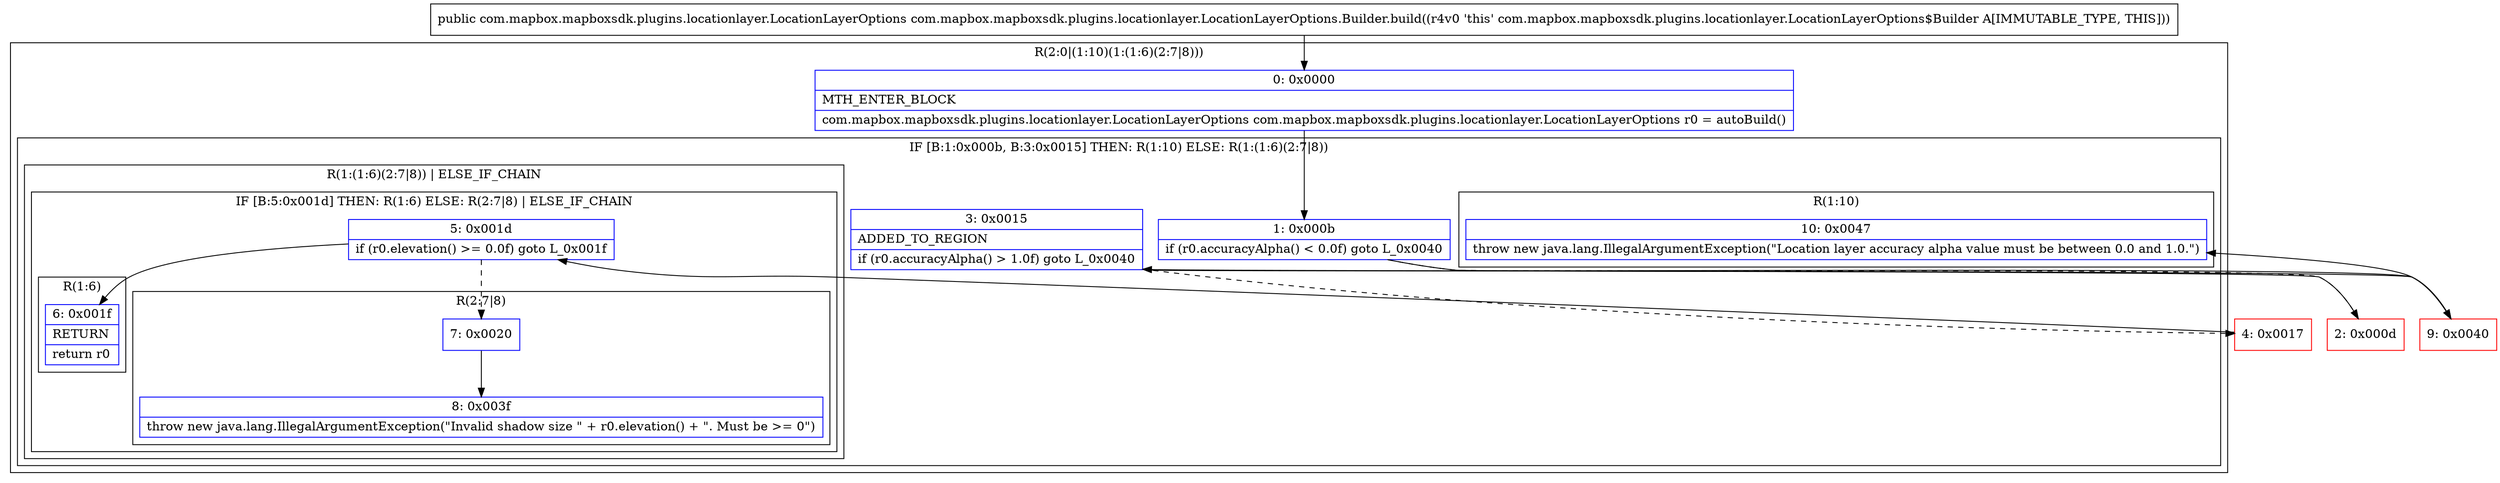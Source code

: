 digraph "CFG forcom.mapbox.mapboxsdk.plugins.locationlayer.LocationLayerOptions.Builder.build()Lcom\/mapbox\/mapboxsdk\/plugins\/locationlayer\/LocationLayerOptions;" {
subgraph cluster_Region_672160942 {
label = "R(2:0|(1:10)(1:(1:6)(2:7|8)))";
node [shape=record,color=blue];
Node_0 [shape=record,label="{0\:\ 0x0000|MTH_ENTER_BLOCK\l|com.mapbox.mapboxsdk.plugins.locationlayer.LocationLayerOptions com.mapbox.mapboxsdk.plugins.locationlayer.LocationLayerOptions r0 = autoBuild()\l}"];
subgraph cluster_IfRegion_180027560 {
label = "IF [B:1:0x000b, B:3:0x0015] THEN: R(1:10) ELSE: R(1:(1:6)(2:7|8))";
node [shape=record,color=blue];
Node_1 [shape=record,label="{1\:\ 0x000b|if (r0.accuracyAlpha() \< 0.0f) goto L_0x0040\l}"];
Node_3 [shape=record,label="{3\:\ 0x0015|ADDED_TO_REGION\l|if (r0.accuracyAlpha() \> 1.0f) goto L_0x0040\l}"];
subgraph cluster_Region_842721401 {
label = "R(1:10)";
node [shape=record,color=blue];
Node_10 [shape=record,label="{10\:\ 0x0047|throw new java.lang.IllegalArgumentException(\"Location layer accuracy alpha value must be between 0.0 and 1.0.\")\l}"];
}
subgraph cluster_Region_1884383068 {
label = "R(1:(1:6)(2:7|8)) | ELSE_IF_CHAIN\l";
node [shape=record,color=blue];
subgraph cluster_IfRegion_702054129 {
label = "IF [B:5:0x001d] THEN: R(1:6) ELSE: R(2:7|8) | ELSE_IF_CHAIN\l";
node [shape=record,color=blue];
Node_5 [shape=record,label="{5\:\ 0x001d|if (r0.elevation() \>= 0.0f) goto L_0x001f\l}"];
subgraph cluster_Region_114621212 {
label = "R(1:6)";
node [shape=record,color=blue];
Node_6 [shape=record,label="{6\:\ 0x001f|RETURN\l|return r0\l}"];
}
subgraph cluster_Region_747315780 {
label = "R(2:7|8)";
node [shape=record,color=blue];
Node_7 [shape=record,label="{7\:\ 0x0020}"];
Node_8 [shape=record,label="{8\:\ 0x003f|throw new java.lang.IllegalArgumentException(\"Invalid shadow size \" + r0.elevation() + \". Must be \>= 0\")\l}"];
}
}
}
}
}
Node_2 [shape=record,color=red,label="{2\:\ 0x000d}"];
Node_4 [shape=record,color=red,label="{4\:\ 0x0017}"];
Node_9 [shape=record,color=red,label="{9\:\ 0x0040}"];
MethodNode[shape=record,label="{public com.mapbox.mapboxsdk.plugins.locationlayer.LocationLayerOptions com.mapbox.mapboxsdk.plugins.locationlayer.LocationLayerOptions.Builder.build((r4v0 'this' com.mapbox.mapboxsdk.plugins.locationlayer.LocationLayerOptions$Builder A[IMMUTABLE_TYPE, THIS])) }"];
MethodNode -> Node_0;
Node_0 -> Node_1;
Node_1 -> Node_2[style=dashed];
Node_1 -> Node_9;
Node_3 -> Node_4[style=dashed];
Node_3 -> Node_9;
Node_5 -> Node_6;
Node_5 -> Node_7[style=dashed];
Node_7 -> Node_8;
Node_2 -> Node_3;
Node_4 -> Node_5;
Node_9 -> Node_10;
}

